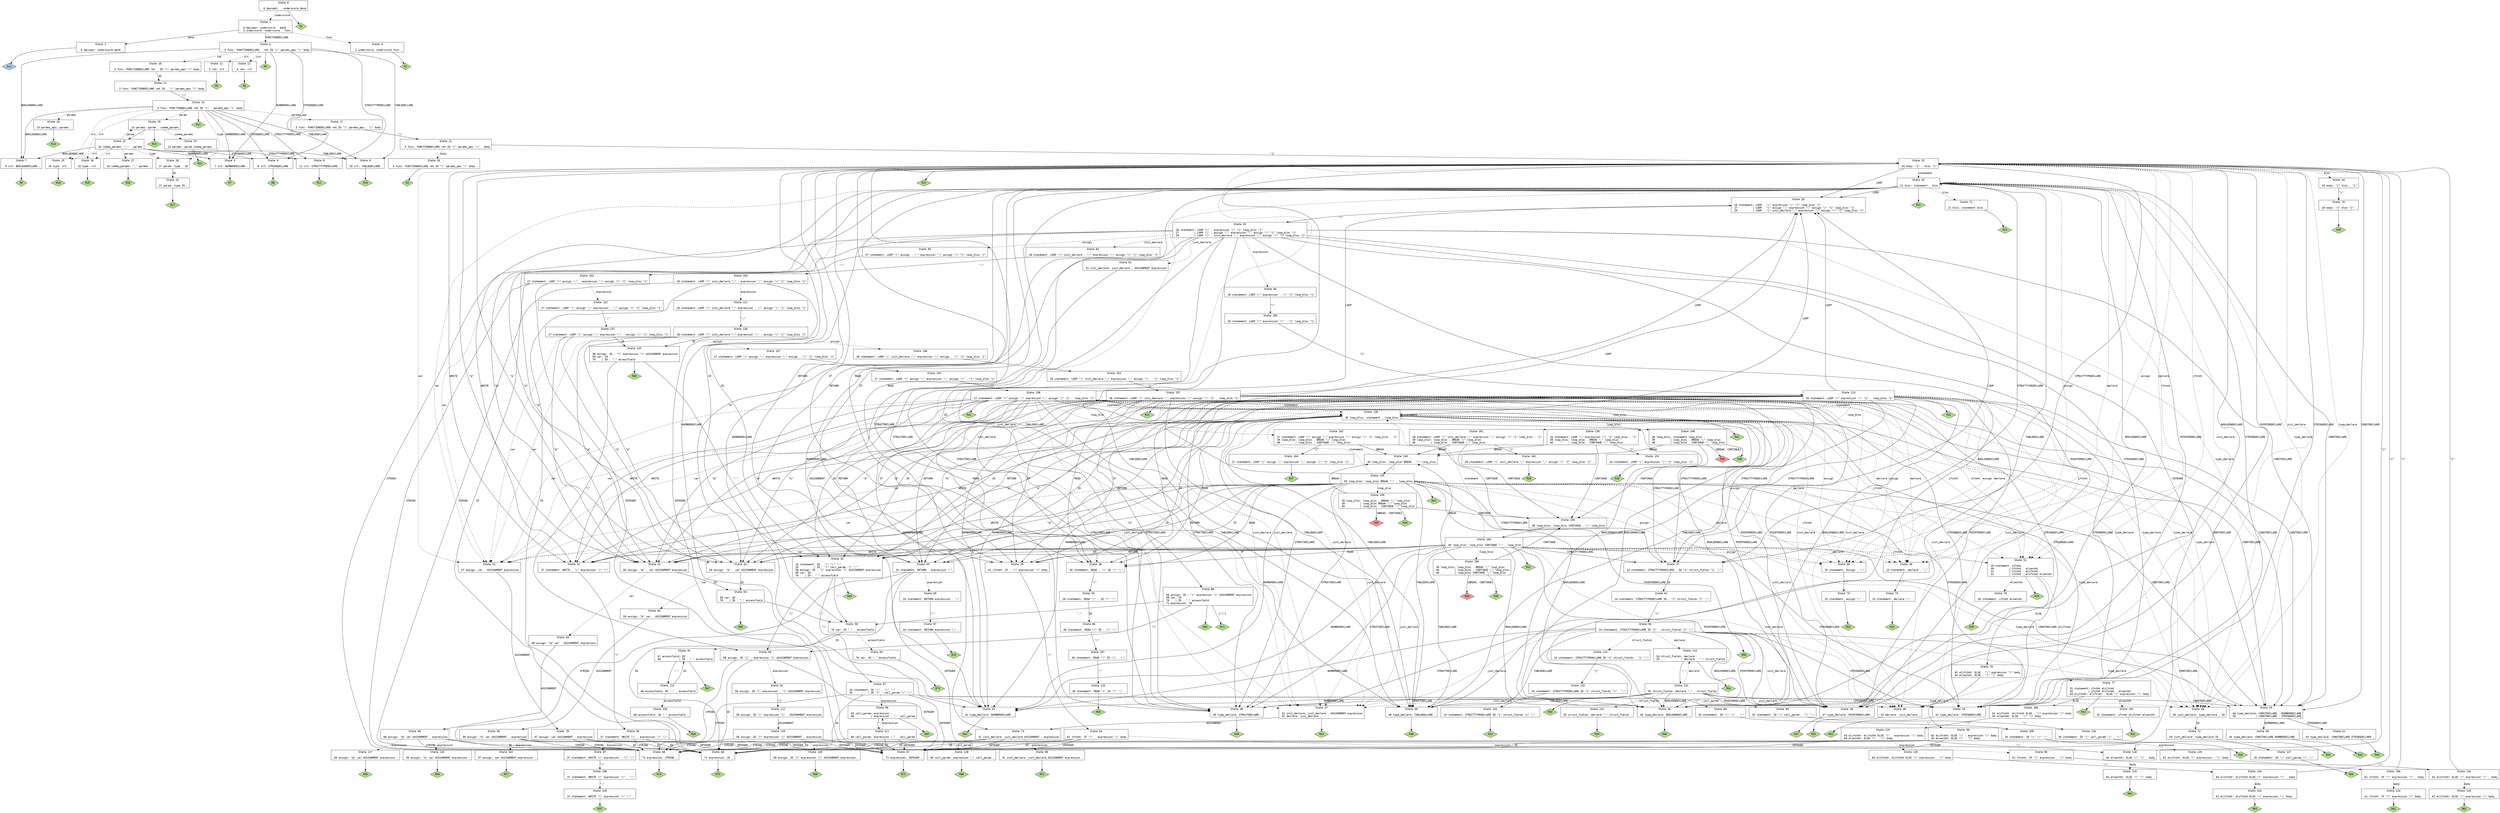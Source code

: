 // Generated by GNU Bison 3.6.4.
// Report bugs to <bug-bison@gnu.org>.
// Home page: <https://www.gnu.org/software/bison/>.

digraph "parser.y"
{
  node [fontname = courier, shape = box, colorscheme = paired6]
  edge [fontname = courier]

  0 [label="State 0\n\l  0 $accept: . underscore $end\l"]
  0 -> 1 [style=dashed label="underscore"]
  0 -> "0R1" [style=solid]
 "0R1" [label="R1", fillcolor=3, shape=diamond, style=filled]
  1 [label="State 1\n\l  0 $accept: underscore . $end\l  2 underscore: underscore . func\l"]
  1 -> 2 [style=solid label="$end"]
  1 -> 3 [style=solid label="FUNCTIONDECLARE"]
  1 -> 4 [style=dashed label="func"]
  2 [label="State 2\n\l  0 $accept: underscore $end .\l"]
  2 -> "2R0" [style=solid]
 "2R0" [label="Acc", fillcolor=1, shape=diamond, style=filled]
  3 [label="State 3\n\l  3 func: FUNCTIONDECLARE . ret ID \"(\" params_eps \")\" body\l"]
  3 -> 5 [style=solid label="NUMBERDECLARE"]
  3 -> 6 [style=solid label="STRINGDECLARE"]
  3 -> 7 [style=solid label="BOOLEENDECLARE"]
  3 -> 8 [style=solid label="STRUCTTYPEDECLARE"]
  3 -> 9 [style=solid label="TABLEDECLARE"]
  3 -> 10 [style=dashed label="ret"]
  3 -> 11 [style=dashed label="srt"]
  3 -> 12 [style=dashed label="crt"]
  3 -> "3R4" [style=solid]
 "3R4" [label="R4", fillcolor=3, shape=diamond, style=filled]
  4 [label="State 4\n\l  2 underscore: underscore func .\l"]
  4 -> "4R2" [style=solid]
 "4R2" [label="R2", fillcolor=3, shape=diamond, style=filled]
  5 [label="State 5\n\l  7 srt: NUMBERDECLARE .\l"]
  5 -> "5R7" [style=solid]
 "5R7" [label="R7", fillcolor=3, shape=diamond, style=filled]
  6 [label="State 6\n\l  8 srt: STRINGDECLARE .\l"]
  6 -> "6R8" [style=solid]
 "6R8" [label="R8", fillcolor=3, shape=diamond, style=filled]
  7 [label="State 7\n\l  9 srt: BOOLEENDECLARE .\l"]
  7 -> "7R9" [style=solid]
 "7R9" [label="R9", fillcolor=3, shape=diamond, style=filled]
  8 [label="State 8\n\l 11 crt: STRUCTTYPEDECLARE .\l"]
  8 -> "8R11" [style=solid]
 "8R11" [label="R11", fillcolor=3, shape=diamond, style=filled]
  9 [label="State 9\n\l 10 crt: TABLEDECLARE .\l"]
  9 -> "9R10" [style=solid]
 "9R10" [label="R10", fillcolor=3, shape=diamond, style=filled]
  10 [label="State 10\n\l  3 func: FUNCTIONDECLARE ret . ID \"(\" params_eps \")\" body\l"]
  10 -> 13 [style=solid label="ID"]
  11 [label="State 11\n\l  5 ret: srt .\l"]
  11 -> "11R5" [style=solid]
 "11R5" [label="R5", fillcolor=3, shape=diamond, style=filled]
  12 [label="State 12\n\l  6 ret: crt .\l"]
  12 -> "12R6" [style=solid]
 "12R6" [label="R6", fillcolor=3, shape=diamond, style=filled]
  13 [label="State 13\n\l  3 func: FUNCTIONDECLARE ret ID . \"(\" params_eps \")\" body\l"]
  13 -> 14 [style=solid label="\"(\""]
  14 [label="State 14\n\l  3 func: FUNCTIONDECLARE ret ID \"(\" . params_eps \")\" body\l"]
  14 -> 5 [style=solid label="NUMBERDECLARE"]
  14 -> 6 [style=solid label="STRINGDECLARE"]
  14 -> 7 [style=solid label="BOOLEENDECLARE"]
  14 -> 8 [style=solid label="STRUCTTYPEDECLARE"]
  14 -> 9 [style=solid label="TABLEDECLARE"]
  14 -> 15 [style=dashed label="srt"]
  14 -> 16 [style=dashed label="crt"]
  14 -> 17 [style=dashed label="params_eps"]
  14 -> 18 [style=dashed label="params"]
  14 -> 19 [style=dashed label="param"]
  14 -> 20 [style=dashed label="type"]
  14 -> "14R12" [style=solid]
 "14R12" [label="R12", fillcolor=3, shape=diamond, style=filled]
  15 [label="State 15\n\l 18 type: srt .\l"]
  15 -> "15R18" [style=solid]
 "15R18" [label="R18", fillcolor=3, shape=diamond, style=filled]
  16 [label="State 16\n\l 19 type: crt .\l"]
  16 -> "16R19" [style=solid]
 "16R19" [label="R19", fillcolor=3, shape=diamond, style=filled]
  17 [label="State 17\n\l  3 func: FUNCTIONDECLARE ret ID \"(\" params_eps . \")\" body\l"]
  17 -> 21 [style=solid label="\")\""]
  18 [label="State 18\n\l 13 params_eps: params .\l"]
  18 -> "18R13" [style=solid]
 "18R13" [label="R13", fillcolor=3, shape=diamond, style=filled]
  19 [label="State 19\n\l 14 params: param . comma_params\l"]
  19 -> 22 [style=solid label="\",\""]
  19 -> 23 [style=dashed label="comma_params"]
  19 -> "19R15" [style=solid]
 "19R15" [label="R15", fillcolor=3, shape=diamond, style=filled]
  20 [label="State 20\n\l 17 param: type . ID\l"]
  20 -> 24 [style=solid label="ID"]
  21 [label="State 21\n\l  3 func: FUNCTIONDECLARE ret ID \"(\" params_eps \")\" . body\l"]
  21 -> 25 [style=solid label="\"{\""]
  21 -> 26 [style=dashed label="body"]
  22 [label="State 22\n\l 16 comma_params: \",\" . params\l"]
  22 -> 5 [style=solid label="NUMBERDECLARE"]
  22 -> 6 [style=solid label="STRINGDECLARE"]
  22 -> 7 [style=solid label="BOOLEENDECLARE"]
  22 -> 8 [style=solid label="STRUCTTYPEDECLARE"]
  22 -> 9 [style=solid label="TABLEDECLARE"]
  22 -> 15 [style=dashed label="srt"]
  22 -> 16 [style=dashed label="crt"]
  22 -> 27 [style=dashed label="params"]
  22 -> 19 [style=dashed label="param"]
  22 -> 20 [style=dashed label="type"]
  23 [label="State 23\n\l 14 params: param comma_params .\l"]
  23 -> "23R14" [style=solid]
 "23R14" [label="R14", fillcolor=3, shape=diamond, style=filled]
  24 [label="State 24\n\l 17 param: type ID .\l"]
  24 -> "24R17" [style=solid]
 "24R17" [label="R17", fillcolor=3, shape=diamond, style=filled]
  25 [label="State 25\n\l 20 body: \"{\" . bloc \"}\"\l"]
  25 -> 28 [style=solid label="LOOP"]
  25 -> 29 [style=solid label="IF"]
  25 -> 30 [style=solid label="READ"]
  25 -> 31 [style=solid label="WRITE"]
  25 -> 32 [style=solid label="ID"]
  25 -> 33 [style=solid label="NUMBERDECLARE"]
  25 -> 34 [style=solid label="STRINGDECLARE"]
  25 -> 35 [style=solid label="CONSTDECLARE"]
  25 -> 36 [style=solid label="BOOLEENDECLARE"]
  25 -> 37 [style=solid label="STRUCTTYPEDECLARE"]
  25 -> 38 [style=solid label="STRUCTDECLARE"]
  25 -> 39 [style=solid label="TABLEDECLARE"]
  25 -> 40 [style=solid label="POINTERDECLARE"]
  25 -> 41 [style=solid label="\"&\""]
  25 -> 42 [style=solid label="\"@\""]
  25 -> 43 [style=solid label="RETURN"]
  25 -> 44 [style=dashed label="bloc"]
  25 -> 45 [style=dashed label="statement"]
  25 -> 46 [style=dashed label="type_declare"]
  25 -> 47 [style=dashed label="just_declare"]
  25 -> 48 [style=dashed label="init_declare"]
  25 -> 49 [style=dashed label="declare"]
  25 -> 50 [style=dashed label="assign"]
  25 -> 51 [style=dashed label="ifstmt"]
  25 -> 52 [style=dashed label="var"]
  25 -> "25R22" [style=solid]
 "25R22" [label="R22", fillcolor=3, shape=diamond, style=filled]
  26 [label="State 26\n\l  3 func: FUNCTIONDECLARE ret ID \"(\" params_eps \")\" body .\l"]
  26 -> "26R3" [style=solid]
 "26R3" [label="R3", fillcolor=3, shape=diamond, style=filled]
  27 [label="State 27\n\l 16 comma_params: \",\" params .\l"]
  27 -> "27R16" [style=solid]
 "27R16" [label="R16", fillcolor=3, shape=diamond, style=filled]
  28 [label="State 28\n\l 26 statement: LOOP . \"(\" expression \")\" \"{\" loop_bloc \"}\"\l 27          | LOOP . \"(\" assign \";\" expression \";\" assign \")\" \"{\" loop_bloc \"}\"\l 28          | LOOP . \"(\" init_declare \";\" expression \";\" assign \")\" \"{\" loop_bloc \"}\"\l"]
  28 -> 53 [style=solid label="\"(\""]
  29 [label="State 29\n\l 61 ifstmt: IF . \"(\" expression \")\" body\l"]
  29 -> 54 [style=solid label="\"(\""]
  30 [label="State 30\n\l 36 statement: READ . \"(\" ID \")\" \";\"\l"]
  30 -> 55 [style=solid label="\"(\""]
  31 [label="State 31\n\l 37 statement: WRITE . \"(\" expression \")\" \";\"\l"]
  31 -> 56 [style=solid label="\"(\""]
  32 [label="State 32\n\l 34 statement: ID . \"(\" \")\" \";\"\l 35          | ID . \"(\" call_param \")\" \";\"\l 58 assign: ID . \"[\" expression \"]\" ASSIGNMENT expression\l 69 var: ID .\l 70    | ID . \".\" accessfield\l"]
  32 -> 57 [style=solid label="\"(\""]
  32 -> 58 [style=solid label="\"[\""]
  32 -> 59 [style=solid label="\".\""]
  32 -> "32R69" [style=solid]
 "32R69" [label="R69", fillcolor=3, shape=diamond, style=filled]
  33 [label="State 33\n\l 42 type_declare: NUMBERDECLARE .\l"]
  33 -> "33R42" [style=solid]
 "33R42" [label="R42", fillcolor=3, shape=diamond, style=filled]
  34 [label="State 34\n\l 43 type_declare: STRINGDECLARE .\l"]
  34 -> "34R43" [style=solid]
 "34R43" [label="R43", fillcolor=3, shape=diamond, style=filled]
  35 [label="State 35\n\l 44 type_declare: CONSTDECLARE . NUMBERDECLARE\l 45             | CONSTDECLARE . STRINGDECLARE\l"]
  35 -> 60 [style=solid label="NUMBERDECLARE"]
  35 -> 61 [style=solid label="STRINGDECLARE"]
  36 [label="State 36\n\l 46 type_declare: BOOLEENDECLARE .\l"]
  36 -> "36R46" [style=solid]
 "36R46" [label="R46", fillcolor=3, shape=diamond, style=filled]
  37 [label="State 37\n\l 24 statement: STRUCTTYPEDECLARE . ID \"{\" struct_fields \"}\" \";\"\l"]
  37 -> 62 [style=solid label="ID"]
  38 [label="State 38\n\l 49 type_declare: STRUCTDECLARE .\l"]
  38 -> "38R49" [style=solid]
 "38R49" [label="R49", fillcolor=3, shape=diamond, style=filled]
  39 [label="State 39\n\l 48 type_declare: TABLEDECLARE .\l"]
  39 -> "39R48" [style=solid]
 "39R48" [label="R48", fillcolor=3, shape=diamond, style=filled]
  40 [label="State 40\n\l 47 type_declare: POINTERDECLARE .\l"]
  40 -> "40R47" [style=solid]
 "40R47" [label="R47", fillcolor=3, shape=diamond, style=filled]
  41 [label="State 41\n\l 59 assign: \"&\" . var ASSIGNMENT expression\l"]
  41 -> 63 [style=solid label="ID"]
  41 -> 64 [style=dashed label="var"]
  42 [label="State 42\n\l 60 assign: \"@\" . var ASSIGNMENT expression\l"]
  42 -> 63 [style=solid label="ID"]
  42 -> 65 [style=dashed label="var"]
  43 [label="State 43\n\l 33 statement: RETURN . expression \";\"\l"]
  43 -> 66 [style=solid label="ID"]
  43 -> 67 [style=solid label="INTEGER"]
  43 -> 68 [style=solid label="STRING"]
  43 -> 69 [style=dashed label="expression"]
  44 [label="State 44\n\l 20 body: \"{\" bloc . \"}\"\l"]
  44 -> 70 [style=solid label="\"}\""]
  45 [label="State 45\n\l 21 bloc: statement . bloc\l"]
  45 -> 28 [style=solid label="LOOP"]
  45 -> 29 [style=solid label="IF"]
  45 -> 30 [style=solid label="READ"]
  45 -> 31 [style=solid label="WRITE"]
  45 -> 32 [style=solid label="ID"]
  45 -> 33 [style=solid label="NUMBERDECLARE"]
  45 -> 34 [style=solid label="STRINGDECLARE"]
  45 -> 35 [style=solid label="CONSTDECLARE"]
  45 -> 36 [style=solid label="BOOLEENDECLARE"]
  45 -> 37 [style=solid label="STRUCTTYPEDECLARE"]
  45 -> 38 [style=solid label="STRUCTDECLARE"]
  45 -> 39 [style=solid label="TABLEDECLARE"]
  45 -> 40 [style=solid label="POINTERDECLARE"]
  45 -> 41 [style=solid label="\"&\""]
  45 -> 42 [style=solid label="\"@\""]
  45 -> 43 [style=solid label="RETURN"]
  45 -> 71 [style=dashed label="bloc"]
  45 -> 45 [style=dashed label="statement"]
  45 -> 46 [style=dashed label="type_declare"]
  45 -> 47 [style=dashed label="just_declare"]
  45 -> 48 [style=dashed label="init_declare"]
  45 -> 49 [style=dashed label="declare"]
  45 -> 50 [style=dashed label="assign"]
  45 -> 51 [style=dashed label="ifstmt"]
  45 -> 52 [style=dashed label="var"]
  45 -> "45R22" [style=solid]
 "45R22" [label="R22", fillcolor=3, shape=diamond, style=filled]
  46 [label="State 46\n\l 50 just_declare: type_declare . ID\l"]
  46 -> 72 [style=solid label="ID"]
  47 [label="State 47\n\l 51 init_declare: just_declare . ASSIGNMENT expression\l 52 declare: just_declare .\l"]
  47 -> 73 [style=solid label="ASSIGNMENT"]
  47 -> "47R52" [style=solid]
 "47R52" [label="R52", fillcolor=3, shape=diamond, style=filled]
  48 [label="State 48\n\l 53 declare: init_declare .\l"]
  48 -> "48R53" [style=solid]
 "48R53" [label="R53", fillcolor=3, shape=diamond, style=filled]
  49 [label="State 49\n\l 23 statement: declare . \";\"\l"]
  49 -> 74 [style=solid label="\";\""]
  50 [label="State 50\n\l 25 statement: assign . \";\"\l"]
  50 -> 75 [style=solid label="\";\""]
  51 [label="State 51\n\l 29 statement: ifstmt .\l 30          | ifstmt . elsestmt\l 31          | ifstmt . elifstmt\l 32          | ifstmt . elifstmt elsestmt\l"]
  51 -> 76 [style=solid label="ELSE"]
  51 -> 77 [style=dashed label="elifstmt"]
  51 -> 78 [style=dashed label="elsestmt"]
  51 -> "51R29" [style=solid]
 "51R29" [label="R29", fillcolor=3, shape=diamond, style=filled]
  52 [label="State 52\n\l 57 assign: var . ASSIGNMENT expression\l"]
  52 -> 79 [style=solid label="ASSIGNMENT"]
  53 [label="State 53\n\l 26 statement: LOOP \"(\" . expression \")\" \"{\" loop_bloc \"}\"\l 27          | LOOP \"(\" . assign \";\" expression \";\" assign \")\" \"{\" loop_bloc \"}\"\l 28          | LOOP \"(\" . init_declare \";\" expression \";\" assign \")\" \"{\" loop_bloc \"}\"\l"]
  53 -> 80 [style=solid label="ID"]
  53 -> 33 [style=solid label="NUMBERDECLARE"]
  53 -> 34 [style=solid label="STRINGDECLARE"]
  53 -> 35 [style=solid label="CONSTDECLARE"]
  53 -> 36 [style=solid label="BOOLEENDECLARE"]
  53 -> 38 [style=solid label="STRUCTDECLARE"]
  53 -> 39 [style=solid label="TABLEDECLARE"]
  53 -> 40 [style=solid label="POINTERDECLARE"]
  53 -> 41 [style=solid label="\"&\""]
  53 -> 42 [style=solid label="\"@\""]
  53 -> 67 [style=solid label="INTEGER"]
  53 -> 68 [style=solid label="STRING"]
  53 -> 46 [style=dashed label="type_declare"]
  53 -> 81 [style=dashed label="just_declare"]
  53 -> 82 [style=dashed label="init_declare"]
  53 -> 83 [style=dashed label="assign"]
  53 -> 52 [style=dashed label="var"]
  53 -> 84 [style=dashed label="expression"]
  54 [label="State 54\n\l 61 ifstmt: IF \"(\" . expression \")\" body\l"]
  54 -> 66 [style=solid label="ID"]
  54 -> 67 [style=solid label="INTEGER"]
  54 -> 68 [style=solid label="STRING"]
  54 -> 85 [style=dashed label="expression"]
  55 [label="State 55\n\l 36 statement: READ \"(\" . ID \")\" \";\"\l"]
  55 -> 86 [style=solid label="ID"]
  56 [label="State 56\n\l 37 statement: WRITE \"(\" . expression \")\" \";\"\l"]
  56 -> 66 [style=solid label="ID"]
  56 -> 67 [style=solid label="INTEGER"]
  56 -> 68 [style=solid label="STRING"]
  56 -> 87 [style=dashed label="expression"]
  57 [label="State 57\n\l 34 statement: ID \"(\" . \")\" \";\"\l 35          | ID \"(\" . call_param \")\" \";\"\l"]
  57 -> 66 [style=solid label="ID"]
  57 -> 88 [style=solid label="\")\""]
  57 -> 67 [style=solid label="INTEGER"]
  57 -> 68 [style=solid label="STRING"]
  57 -> 89 [style=dashed label="call_param"]
  57 -> 90 [style=dashed label="expression"]
  58 [label="State 58\n\l 58 assign: ID \"[\" . expression \"]\" ASSIGNMENT expression\l"]
  58 -> 66 [style=solid label="ID"]
  58 -> 67 [style=solid label="INTEGER"]
  58 -> 68 [style=solid label="STRING"]
  58 -> 91 [style=dashed label="expression"]
  59 [label="State 59\n\l 70 var: ID \".\" . accessfield\l"]
  59 -> 92 [style=solid label="ID"]
  59 -> 93 [style=dashed label="accessfield"]
  60 [label="State 60\n\l 44 type_declare: CONSTDECLARE NUMBERDECLARE .\l"]
  60 -> "60R44" [style=solid]
 "60R44" [label="R44", fillcolor=3, shape=diamond, style=filled]
  61 [label="State 61\n\l 45 type_declare: CONSTDECLARE STRINGDECLARE .\l"]
  61 -> "61R45" [style=solid]
 "61R45" [label="R45", fillcolor=3, shape=diamond, style=filled]
  62 [label="State 62\n\l 24 statement: STRUCTTYPEDECLARE ID . \"{\" struct_fields \"}\" \";\"\l"]
  62 -> 94 [style=solid label="\"{\""]
  63 [label="State 63\n\l 69 var: ID .\l 70    | ID . \".\" accessfield\l"]
  63 -> 59 [style=solid label="\".\""]
  63 -> "63R69" [style=solid]
 "63R69" [label="R69", fillcolor=3, shape=diamond, style=filled]
  64 [label="State 64\n\l 59 assign: \"&\" var . ASSIGNMENT expression\l"]
  64 -> 95 [style=solid label="ASSIGNMENT"]
  65 [label="State 65\n\l 60 assign: \"@\" var . ASSIGNMENT expression\l"]
  65 -> 96 [style=solid label="ASSIGNMENT"]
  66 [label="State 66\n\l 71 expression: ID .\l"]
  66 -> "66R71" [style=solid]
 "66R71" [label="R71", fillcolor=3, shape=diamond, style=filled]
  67 [label="State 67\n\l 72 expression: INTEGER .\l"]
  67 -> "67R72" [style=solid]
 "67R72" [label="R72", fillcolor=3, shape=diamond, style=filled]
  68 [label="State 68\n\l 73 expression: STRING .\l"]
  68 -> "68R73" [style=solid]
 "68R73" [label="R73", fillcolor=3, shape=diamond, style=filled]
  69 [label="State 69\n\l 33 statement: RETURN expression . \";\"\l"]
  69 -> 97 [style=solid label="\";\""]
  70 [label="State 70\n\l 20 body: \"{\" bloc \"}\" .\l"]
  70 -> "70R20" [style=solid]
 "70R20" [label="R20", fillcolor=3, shape=diamond, style=filled]
  71 [label="State 71\n\l 21 bloc: statement bloc .\l"]
  71 -> "71R21" [style=solid]
 "71R21" [label="R21", fillcolor=3, shape=diamond, style=filled]
  72 [label="State 72\n\l 50 just_declare: type_declare ID .\l"]
  72 -> "72R50" [style=solid]
 "72R50" [label="R50", fillcolor=3, shape=diamond, style=filled]
  73 [label="State 73\n\l 51 init_declare: just_declare ASSIGNMENT . expression\l"]
  73 -> 66 [style=solid label="ID"]
  73 -> 67 [style=solid label="INTEGER"]
  73 -> 68 [style=solid label="STRING"]
  73 -> 98 [style=dashed label="expression"]
  74 [label="State 74\n\l 23 statement: declare \";\" .\l"]
  74 -> "74R23" [style=solid]
 "74R23" [label="R23", fillcolor=3, shape=diamond, style=filled]
  75 [label="State 75\n\l 25 statement: assign \";\" .\l"]
  75 -> "75R25" [style=solid]
 "75R25" [label="R25", fillcolor=3, shape=diamond, style=filled]
  76 [label="State 76\n\l 62 elifstmt: ELSE . \"(\" expression \")\" body\l 64 elsestmt: ELSE . \"(\" \")\" body\l"]
  76 -> 99 [style=solid label="\"(\""]
  77 [label="State 77\n\l 31 statement: ifstmt elifstmt .\l 32          | ifstmt elifstmt . elsestmt\l 63 elifstmt: elifstmt . ELSE \"(\" expression \")\" body\l"]
  77 -> 100 [style=solid label="ELSE"]
  77 -> 101 [style=dashed label="elsestmt"]
  77 -> "77R31" [style=solid]
 "77R31" [label="R31", fillcolor=3, shape=diamond, style=filled]
  78 [label="State 78\n\l 30 statement: ifstmt elsestmt .\l"]
  78 -> "78R30" [style=solid]
 "78R30" [label="R30", fillcolor=3, shape=diamond, style=filled]
  79 [label="State 79\n\l 57 assign: var ASSIGNMENT . expression\l"]
  79 -> 66 [style=solid label="ID"]
  79 -> 67 [style=solid label="INTEGER"]
  79 -> 68 [style=solid label="STRING"]
  79 -> 102 [style=dashed label="expression"]
  80 [label="State 80\n\l 58 assign: ID . \"[\" expression \"]\" ASSIGNMENT expression\l 69 var: ID .\l 70    | ID . \".\" accessfield\l 71 expression: ID .\l"]
  80 -> 58 [style=solid label="\"[\""]
  80 -> 59 [style=solid label="\".\""]
  80 -> "80R69" [style=solid]
 "80R69" [label="R69", fillcolor=3, shape=diamond, style=filled]
  80 -> "80R71" [label="[\")\"]", style=solid]
 "80R71" [label="R71", fillcolor=3, shape=diamond, style=filled]
  81 [label="State 81\n\l 51 init_declare: just_declare . ASSIGNMENT expression\l"]
  81 -> 73 [style=solid label="ASSIGNMENT"]
  82 [label="State 82\n\l 28 statement: LOOP \"(\" init_declare . \";\" expression \";\" assign \")\" \"{\" loop_bloc \"}\"\l"]
  82 -> 103 [style=solid label="\";\""]
  83 [label="State 83\n\l 27 statement: LOOP \"(\" assign . \";\" expression \";\" assign \")\" \"{\" loop_bloc \"}\"\l"]
  83 -> 104 [style=solid label="\";\""]
  84 [label="State 84\n\l 26 statement: LOOP \"(\" expression . \")\" \"{\" loop_bloc \"}\"\l"]
  84 -> 105 [style=solid label="\")\""]
  85 [label="State 85\n\l 61 ifstmt: IF \"(\" expression . \")\" body\l"]
  85 -> 106 [style=solid label="\")\""]
  86 [label="State 86\n\l 36 statement: READ \"(\" ID . \")\" \";\"\l"]
  86 -> 107 [style=solid label="\")\""]
  87 [label="State 87\n\l 37 statement: WRITE \"(\" expression . \")\" \";\"\l"]
  87 -> 108 [style=solid label="\")\""]
  88 [label="State 88\n\l 34 statement: ID \"(\" \")\" . \";\"\l"]
  88 -> 109 [style=solid label="\";\""]
  89 [label="State 89\n\l 35 statement: ID \"(\" call_param . \")\" \";\"\l"]
  89 -> 110 [style=solid label="\")\""]
  90 [label="State 90\n\l 65 call_param: expression .\l 66           | expression . \",\" call_param\l"]
  90 -> 111 [style=solid label="\",\""]
  90 -> "90R65" [style=solid]
 "90R65" [label="R65", fillcolor=3, shape=diamond, style=filled]
  91 [label="State 91\n\l 58 assign: ID \"[\" expression . \"]\" ASSIGNMENT expression\l"]
  91 -> 112 [style=solid label="\"]\""]
  92 [label="State 92\n\l 67 accessfield: ID .\l 68            | ID . \".\" accessfield\l"]
  92 -> 113 [style=solid label="\".\""]
  92 -> "92R67" [style=solid]
 "92R67" [label="R67", fillcolor=3, shape=diamond, style=filled]
  93 [label="State 93\n\l 70 var: ID \".\" accessfield .\l"]
  93 -> "93R70" [style=solid]
 "93R70" [label="R70", fillcolor=3, shape=diamond, style=filled]
  94 [label="State 94\n\l 24 statement: STRUCTTYPEDECLARE ID \"{\" . struct_fields \"}\" \";\"\l"]
  94 -> 33 [style=solid label="NUMBERDECLARE"]
  94 -> 34 [style=solid label="STRINGDECLARE"]
  94 -> 35 [style=solid label="CONSTDECLARE"]
  94 -> 36 [style=solid label="BOOLEENDECLARE"]
  94 -> 38 [style=solid label="STRUCTDECLARE"]
  94 -> 39 [style=solid label="TABLEDECLARE"]
  94 -> 40 [style=solid label="POINTERDECLARE"]
  94 -> 46 [style=dashed label="type_declare"]
  94 -> 47 [style=dashed label="just_declare"]
  94 -> 48 [style=dashed label="init_declare"]
  94 -> 114 [style=dashed label="declare"]
  94 -> 115 [style=dashed label="struct_fields"]
  94 -> "94R56" [style=solid]
 "94R56" [label="R56", fillcolor=3, shape=diamond, style=filled]
  95 [label="State 95\n\l 59 assign: \"&\" var ASSIGNMENT . expression\l"]
  95 -> 66 [style=solid label="ID"]
  95 -> 67 [style=solid label="INTEGER"]
  95 -> 68 [style=solid label="STRING"]
  95 -> 116 [style=dashed label="expression"]
  96 [label="State 96\n\l 60 assign: \"@\" var ASSIGNMENT . expression\l"]
  96 -> 66 [style=solid label="ID"]
  96 -> 67 [style=solid label="INTEGER"]
  96 -> 68 [style=solid label="STRING"]
  96 -> 117 [style=dashed label="expression"]
  97 [label="State 97\n\l 33 statement: RETURN expression \";\" .\l"]
  97 -> "97R33" [style=solid]
 "97R33" [label="R33", fillcolor=3, shape=diamond, style=filled]
  98 [label="State 98\n\l 51 init_declare: just_declare ASSIGNMENT expression .\l"]
  98 -> "98R51" [style=solid]
 "98R51" [label="R51", fillcolor=3, shape=diamond, style=filled]
  99 [label="State 99\n\l 62 elifstmt: ELSE \"(\" . expression \")\" body\l 64 elsestmt: ELSE \"(\" . \")\" body\l"]
  99 -> 66 [style=solid label="ID"]
  99 -> 118 [style=solid label="\")\""]
  99 -> 67 [style=solid label="INTEGER"]
  99 -> 68 [style=solid label="STRING"]
  99 -> 119 [style=dashed label="expression"]
  100 [label="State 100\n\l 63 elifstmt: elifstmt ELSE . \"(\" expression \")\" body\l 64 elsestmt: ELSE . \"(\" \")\" body\l"]
  100 -> 120 [style=solid label="\"(\""]
  101 [label="State 101\n\l 32 statement: ifstmt elifstmt elsestmt .\l"]
  101 -> "101R32" [style=solid]
 "101R32" [label="R32", fillcolor=3, shape=diamond, style=filled]
  102 [label="State 102\n\l 57 assign: var ASSIGNMENT expression .\l"]
  102 -> "102R57" [style=solid]
 "102R57" [label="R57", fillcolor=3, shape=diamond, style=filled]
  103 [label="State 103\n\l 28 statement: LOOP \"(\" init_declare \";\" . expression \";\" assign \")\" \"{\" loop_bloc \"}\"\l"]
  103 -> 66 [style=solid label="ID"]
  103 -> 67 [style=solid label="INTEGER"]
  103 -> 68 [style=solid label="STRING"]
  103 -> 121 [style=dashed label="expression"]
  104 [label="State 104\n\l 27 statement: LOOP \"(\" assign \";\" . expression \";\" assign \")\" \"{\" loop_bloc \"}\"\l"]
  104 -> 66 [style=solid label="ID"]
  104 -> 67 [style=solid label="INTEGER"]
  104 -> 68 [style=solid label="STRING"]
  104 -> 122 [style=dashed label="expression"]
  105 [label="State 105\n\l 26 statement: LOOP \"(\" expression \")\" . \"{\" loop_bloc \"}\"\l"]
  105 -> 123 [style=solid label="\"{\""]
  106 [label="State 106\n\l 61 ifstmt: IF \"(\" expression \")\" . body\l"]
  106 -> 25 [style=solid label="\"{\""]
  106 -> 124 [style=dashed label="body"]
  107 [label="State 107\n\l 36 statement: READ \"(\" ID \")\" . \";\"\l"]
  107 -> 125 [style=solid label="\";\""]
  108 [label="State 108\n\l 37 statement: WRITE \"(\" expression \")\" . \";\"\l"]
  108 -> 126 [style=solid label="\";\""]
  109 [label="State 109\n\l 34 statement: ID \"(\" \")\" \";\" .\l"]
  109 -> "109R34" [style=solid]
 "109R34" [label="R34", fillcolor=3, shape=diamond, style=filled]
  110 [label="State 110\n\l 35 statement: ID \"(\" call_param \")\" . \";\"\l"]
  110 -> 127 [style=solid label="\";\""]
  111 [label="State 111\n\l 66 call_param: expression \",\" . call_param\l"]
  111 -> 66 [style=solid label="ID"]
  111 -> 67 [style=solid label="INTEGER"]
  111 -> 68 [style=solid label="STRING"]
  111 -> 128 [style=dashed label="call_param"]
  111 -> 90 [style=dashed label="expression"]
  112 [label="State 112\n\l 58 assign: ID \"[\" expression \"]\" . ASSIGNMENT expression\l"]
  112 -> 129 [style=solid label="ASSIGNMENT"]
  113 [label="State 113\n\l 68 accessfield: ID \".\" . accessfield\l"]
  113 -> 92 [style=solid label="ID"]
  113 -> 130 [style=dashed label="accessfield"]
  114 [label="State 114\n\l 54 struct_fields: declare .\l 55              | declare . \",\" struct_fields\l"]
  114 -> 131 [style=solid label="\",\""]
  114 -> "114R54" [style=solid]
 "114R54" [label="R54", fillcolor=3, shape=diamond, style=filled]
  115 [label="State 115\n\l 24 statement: STRUCTTYPEDECLARE ID \"{\" struct_fields . \"}\" \";\"\l"]
  115 -> 132 [style=solid label="\"}\""]
  116 [label="State 116\n\l 59 assign: \"&\" var ASSIGNMENT expression .\l"]
  116 -> "116R59" [style=solid]
 "116R59" [label="R59", fillcolor=3, shape=diamond, style=filled]
  117 [label="State 117\n\l 60 assign: \"@\" var ASSIGNMENT expression .\l"]
  117 -> "117R60" [style=solid]
 "117R60" [label="R60", fillcolor=3, shape=diamond, style=filled]
  118 [label="State 118\n\l 64 elsestmt: ELSE \"(\" \")\" . body\l"]
  118 -> 25 [style=solid label="\"{\""]
  118 -> 133 [style=dashed label="body"]
  119 [label="State 119\n\l 62 elifstmt: ELSE \"(\" expression . \")\" body\l"]
  119 -> 134 [style=solid label="\")\""]
  120 [label="State 120\n\l 63 elifstmt: elifstmt ELSE \"(\" . expression \")\" body\l 64 elsestmt: ELSE \"(\" . \")\" body\l"]
  120 -> 66 [style=solid label="ID"]
  120 -> 118 [style=solid label="\")\""]
  120 -> 67 [style=solid label="INTEGER"]
  120 -> 68 [style=solid label="STRING"]
  120 -> 135 [style=dashed label="expression"]
  121 [label="State 121\n\l 28 statement: LOOP \"(\" init_declare \";\" expression . \";\" assign \")\" \"{\" loop_bloc \"}\"\l"]
  121 -> 136 [style=solid label="\";\""]
  122 [label="State 122\n\l 27 statement: LOOP \"(\" assign \";\" expression . \";\" assign \")\" \"{\" loop_bloc \"}\"\l"]
  122 -> 137 [style=solid label="\";\""]
  123 [label="State 123\n\l 26 statement: LOOP \"(\" expression \")\" \"{\" . loop_bloc \"}\"\l"]
  123 -> 28 [style=solid label="LOOP"]
  123 -> 29 [style=solid label="IF"]
  123 -> 30 [style=solid label="READ"]
  123 -> 31 [style=solid label="WRITE"]
  123 -> 32 [style=solid label="ID"]
  123 -> 33 [style=solid label="NUMBERDECLARE"]
  123 -> 34 [style=solid label="STRINGDECLARE"]
  123 -> 35 [style=solid label="CONSTDECLARE"]
  123 -> 36 [style=solid label="BOOLEENDECLARE"]
  123 -> 37 [style=solid label="STRUCTTYPEDECLARE"]
  123 -> 38 [style=solid label="STRUCTDECLARE"]
  123 -> 39 [style=solid label="TABLEDECLARE"]
  123 -> 40 [style=solid label="POINTERDECLARE"]
  123 -> 41 [style=solid label="\"&\""]
  123 -> 42 [style=solid label="\"@\""]
  123 -> 43 [style=solid label="RETURN"]
  123 -> 138 [style=dashed label="statement"]
  123 -> 139 [style=dashed label="loop_bloc"]
  123 -> 46 [style=dashed label="type_declare"]
  123 -> 47 [style=dashed label="just_declare"]
  123 -> 48 [style=dashed label="init_declare"]
  123 -> 49 [style=dashed label="declare"]
  123 -> 50 [style=dashed label="assign"]
  123 -> 51 [style=dashed label="ifstmt"]
  123 -> 52 [style=dashed label="var"]
  123 -> "123R41" [style=solid]
 "123R41" [label="R41", fillcolor=3, shape=diamond, style=filled]
  124 [label="State 124\n\l 61 ifstmt: IF \"(\" expression \")\" body .\l"]
  124 -> "124R61" [style=solid]
 "124R61" [label="R61", fillcolor=3, shape=diamond, style=filled]
  125 [label="State 125\n\l 36 statement: READ \"(\" ID \")\" \";\" .\l"]
  125 -> "125R36" [style=solid]
 "125R36" [label="R36", fillcolor=3, shape=diamond, style=filled]
  126 [label="State 126\n\l 37 statement: WRITE \"(\" expression \")\" \";\" .\l"]
  126 -> "126R37" [style=solid]
 "126R37" [label="R37", fillcolor=3, shape=diamond, style=filled]
  127 [label="State 127\n\l 35 statement: ID \"(\" call_param \")\" \";\" .\l"]
  127 -> "127R35" [style=solid]
 "127R35" [label="R35", fillcolor=3, shape=diamond, style=filled]
  128 [label="State 128\n\l 66 call_param: expression \",\" call_param .\l"]
  128 -> "128R66" [style=solid]
 "128R66" [label="R66", fillcolor=3, shape=diamond, style=filled]
  129 [label="State 129\n\l 58 assign: ID \"[\" expression \"]\" ASSIGNMENT . expression\l"]
  129 -> 66 [style=solid label="ID"]
  129 -> 67 [style=solid label="INTEGER"]
  129 -> 68 [style=solid label="STRING"]
  129 -> 140 [style=dashed label="expression"]
  130 [label="State 130\n\l 68 accessfield: ID \".\" accessfield .\l"]
  130 -> "130R68" [style=solid]
 "130R68" [label="R68", fillcolor=3, shape=diamond, style=filled]
  131 [label="State 131\n\l 55 struct_fields: declare \",\" . struct_fields\l"]
  131 -> 33 [style=solid label="NUMBERDECLARE"]
  131 -> 34 [style=solid label="STRINGDECLARE"]
  131 -> 35 [style=solid label="CONSTDECLARE"]
  131 -> 36 [style=solid label="BOOLEENDECLARE"]
  131 -> 38 [style=solid label="STRUCTDECLARE"]
  131 -> 39 [style=solid label="TABLEDECLARE"]
  131 -> 40 [style=solid label="POINTERDECLARE"]
  131 -> 46 [style=dashed label="type_declare"]
  131 -> 47 [style=dashed label="just_declare"]
  131 -> 48 [style=dashed label="init_declare"]
  131 -> 114 [style=dashed label="declare"]
  131 -> 141 [style=dashed label="struct_fields"]
  131 -> "131R56" [style=solid]
 "131R56" [label="R56", fillcolor=3, shape=diamond, style=filled]
  132 [label="State 132\n\l 24 statement: STRUCTTYPEDECLARE ID \"{\" struct_fields \"}\" . \";\"\l"]
  132 -> 142 [style=solid label="\";\""]
  133 [label="State 133\n\l 64 elsestmt: ELSE \"(\" \")\" body .\l"]
  133 -> "133R64" [style=solid]
 "133R64" [label="R64", fillcolor=3, shape=diamond, style=filled]
  134 [label="State 134\n\l 62 elifstmt: ELSE \"(\" expression \")\" . body\l"]
  134 -> 25 [style=solid label="\"{\""]
  134 -> 143 [style=dashed label="body"]
  135 [label="State 135\n\l 63 elifstmt: elifstmt ELSE \"(\" expression . \")\" body\l"]
  135 -> 144 [style=solid label="\")\""]
  136 [label="State 136\n\l 28 statement: LOOP \"(\" init_declare \";\" expression \";\" . assign \")\" \"{\" loop_bloc \"}\"\l"]
  136 -> 145 [style=solid label="ID"]
  136 -> 41 [style=solid label="\"&\""]
  136 -> 42 [style=solid label="\"@\""]
  136 -> 146 [style=dashed label="assign"]
  136 -> 52 [style=dashed label="var"]
  137 [label="State 137\n\l 27 statement: LOOP \"(\" assign \";\" expression \";\" . assign \")\" \"{\" loop_bloc \"}\"\l"]
  137 -> 145 [style=solid label="ID"]
  137 -> 41 [style=solid label="\"&\""]
  137 -> 42 [style=solid label="\"@\""]
  137 -> 147 [style=dashed label="assign"]
  137 -> 52 [style=dashed label="var"]
  138 [label="State 138\n\l 38 loop_bloc: statement . loop_bloc\l"]
  138 -> 28 [style=solid label="LOOP"]
  138 -> 29 [style=solid label="IF"]
  138 -> 30 [style=solid label="READ"]
  138 -> 31 [style=solid label="WRITE"]
  138 -> 32 [style=solid label="ID"]
  138 -> 33 [style=solid label="NUMBERDECLARE"]
  138 -> 34 [style=solid label="STRINGDECLARE"]
  138 -> 35 [style=solid label="CONSTDECLARE"]
  138 -> 36 [style=solid label="BOOLEENDECLARE"]
  138 -> 37 [style=solid label="STRUCTTYPEDECLARE"]
  138 -> 38 [style=solid label="STRUCTDECLARE"]
  138 -> 39 [style=solid label="TABLEDECLARE"]
  138 -> 40 [style=solid label="POINTERDECLARE"]
  138 -> 41 [style=solid label="\"&\""]
  138 -> 42 [style=solid label="\"@\""]
  138 -> 43 [style=solid label="RETURN"]
  138 -> 138 [style=dashed label="statement"]
  138 -> 148 [style=dashed label="loop_bloc"]
  138 -> 46 [style=dashed label="type_declare"]
  138 -> 47 [style=dashed label="just_declare"]
  138 -> 48 [style=dashed label="init_declare"]
  138 -> 49 [style=dashed label="declare"]
  138 -> 50 [style=dashed label="assign"]
  138 -> 51 [style=dashed label="ifstmt"]
  138 -> 52 [style=dashed label="var"]
  138 -> "138R41" [style=solid]
 "138R41" [label="R41", fillcolor=3, shape=diamond, style=filled]
  139 [label="State 139\n\l 26 statement: LOOP \"(\" expression \")\" \"{\" loop_bloc . \"}\"\l 39 loop_bloc: loop_bloc . BREAK \";\" loop_bloc\l 40          | loop_bloc . CONTINUE \";\" loop_bloc\l"]
  139 -> 149 [style=solid label="BREAK"]
  139 -> 150 [style=solid label="CONTINUE"]
  139 -> 151 [style=solid label="\"}\""]
  140 [label="State 140\n\l 58 assign: ID \"[\" expression \"]\" ASSIGNMENT expression .\l"]
  140 -> "140R58" [style=solid]
 "140R58" [label="R58", fillcolor=3, shape=diamond, style=filled]
  141 [label="State 141\n\l 55 struct_fields: declare \",\" struct_fields .\l"]
  141 -> "141R55" [style=solid]
 "141R55" [label="R55", fillcolor=3, shape=diamond, style=filled]
  142 [label="State 142\n\l 24 statement: STRUCTTYPEDECLARE ID \"{\" struct_fields \"}\" \";\" .\l"]
  142 -> "142R24" [style=solid]
 "142R24" [label="R24", fillcolor=3, shape=diamond, style=filled]
  143 [label="State 143\n\l 62 elifstmt: ELSE \"(\" expression \")\" body .\l"]
  143 -> "143R62" [style=solid]
 "143R62" [label="R62", fillcolor=3, shape=diamond, style=filled]
  144 [label="State 144\n\l 63 elifstmt: elifstmt ELSE \"(\" expression \")\" . body\l"]
  144 -> 25 [style=solid label="\"{\""]
  144 -> 152 [style=dashed label="body"]
  145 [label="State 145\n\l 58 assign: ID . \"[\" expression \"]\" ASSIGNMENT expression\l 69 var: ID .\l 70    | ID . \".\" accessfield\l"]
  145 -> 58 [style=solid label="\"[\""]
  145 -> 59 [style=solid label="\".\""]
  145 -> "145R69" [style=solid]
 "145R69" [label="R69", fillcolor=3, shape=diamond, style=filled]
  146 [label="State 146\n\l 28 statement: LOOP \"(\" init_declare \";\" expression \";\" assign . \")\" \"{\" loop_bloc \"}\"\l"]
  146 -> 153 [style=solid label="\")\""]
  147 [label="State 147\n\l 27 statement: LOOP \"(\" assign \";\" expression \";\" assign . \")\" \"{\" loop_bloc \"}\"\l"]
  147 -> 154 [style=solid label="\")\""]
  148 [label="State 148\n\l 38 loop_bloc: statement loop_bloc .\l 39          | loop_bloc . BREAK \";\" loop_bloc\l 40          | loop_bloc . CONTINUE \";\" loop_bloc\l"]
  148 -> 149 [style=solid label="BREAK"]
  148 -> 150 [style=solid label="CONTINUE"]
  148 -> "148R38d" [label="[BREAK, CONTINUE]", style=solid]
 "148R38d" [label="R38", fillcolor=5, shape=diamond, style=filled]
  148 -> "148R38" [style=solid]
 "148R38" [label="R38", fillcolor=3, shape=diamond, style=filled]
  149 [label="State 149\n\l 39 loop_bloc: loop_bloc BREAK . \";\" loop_bloc\l"]
  149 -> 155 [style=solid label="\";\""]
  150 [label="State 150\n\l 40 loop_bloc: loop_bloc CONTINUE . \";\" loop_bloc\l"]
  150 -> 156 [style=solid label="\";\""]
  151 [label="State 151\n\l 26 statement: LOOP \"(\" expression \")\" \"{\" loop_bloc \"}\" .\l"]
  151 -> "151R26" [style=solid]
 "151R26" [label="R26", fillcolor=3, shape=diamond, style=filled]
  152 [label="State 152\n\l 63 elifstmt: elifstmt ELSE \"(\" expression \")\" body .\l"]
  152 -> "152R63" [style=solid]
 "152R63" [label="R63", fillcolor=3, shape=diamond, style=filled]
  153 [label="State 153\n\l 28 statement: LOOP \"(\" init_declare \";\" expression \";\" assign \")\" . \"{\" loop_bloc \"}\"\l"]
  153 -> 157 [style=solid label="\"{\""]
  154 [label="State 154\n\l 27 statement: LOOP \"(\" assign \";\" expression \";\" assign \")\" . \"{\" loop_bloc \"}\"\l"]
  154 -> 158 [style=solid label="\"{\""]
  155 [label="State 155\n\l 39 loop_bloc: loop_bloc BREAK \";\" . loop_bloc\l"]
  155 -> 28 [style=solid label="LOOP"]
  155 -> 29 [style=solid label="IF"]
  155 -> 30 [style=solid label="READ"]
  155 -> 31 [style=solid label="WRITE"]
  155 -> 32 [style=solid label="ID"]
  155 -> 33 [style=solid label="NUMBERDECLARE"]
  155 -> 34 [style=solid label="STRINGDECLARE"]
  155 -> 35 [style=solid label="CONSTDECLARE"]
  155 -> 36 [style=solid label="BOOLEENDECLARE"]
  155 -> 37 [style=solid label="STRUCTTYPEDECLARE"]
  155 -> 38 [style=solid label="STRUCTDECLARE"]
  155 -> 39 [style=solid label="TABLEDECLARE"]
  155 -> 40 [style=solid label="POINTERDECLARE"]
  155 -> 41 [style=solid label="\"&\""]
  155 -> 42 [style=solid label="\"@\""]
  155 -> 43 [style=solid label="RETURN"]
  155 -> 138 [style=dashed label="statement"]
  155 -> 159 [style=dashed label="loop_bloc"]
  155 -> 46 [style=dashed label="type_declare"]
  155 -> 47 [style=dashed label="just_declare"]
  155 -> 48 [style=dashed label="init_declare"]
  155 -> 49 [style=dashed label="declare"]
  155 -> 50 [style=dashed label="assign"]
  155 -> 51 [style=dashed label="ifstmt"]
  155 -> 52 [style=dashed label="var"]
  155 -> "155R41" [style=solid]
 "155R41" [label="R41", fillcolor=3, shape=diamond, style=filled]
  156 [label="State 156\n\l 40 loop_bloc: loop_bloc CONTINUE \";\" . loop_bloc\l"]
  156 -> 28 [style=solid label="LOOP"]
  156 -> 29 [style=solid label="IF"]
  156 -> 30 [style=solid label="READ"]
  156 -> 31 [style=solid label="WRITE"]
  156 -> 32 [style=solid label="ID"]
  156 -> 33 [style=solid label="NUMBERDECLARE"]
  156 -> 34 [style=solid label="STRINGDECLARE"]
  156 -> 35 [style=solid label="CONSTDECLARE"]
  156 -> 36 [style=solid label="BOOLEENDECLARE"]
  156 -> 37 [style=solid label="STRUCTTYPEDECLARE"]
  156 -> 38 [style=solid label="STRUCTDECLARE"]
  156 -> 39 [style=solid label="TABLEDECLARE"]
  156 -> 40 [style=solid label="POINTERDECLARE"]
  156 -> 41 [style=solid label="\"&\""]
  156 -> 42 [style=solid label="\"@\""]
  156 -> 43 [style=solid label="RETURN"]
  156 -> 138 [style=dashed label="statement"]
  156 -> 160 [style=dashed label="loop_bloc"]
  156 -> 46 [style=dashed label="type_declare"]
  156 -> 47 [style=dashed label="just_declare"]
  156 -> 48 [style=dashed label="init_declare"]
  156 -> 49 [style=dashed label="declare"]
  156 -> 50 [style=dashed label="assign"]
  156 -> 51 [style=dashed label="ifstmt"]
  156 -> 52 [style=dashed label="var"]
  156 -> "156R41" [style=solid]
 "156R41" [label="R41", fillcolor=3, shape=diamond, style=filled]
  157 [label="State 157\n\l 28 statement: LOOP \"(\" init_declare \";\" expression \";\" assign \")\" \"{\" . loop_bloc \"}\"\l"]
  157 -> 28 [style=solid label="LOOP"]
  157 -> 29 [style=solid label="IF"]
  157 -> 30 [style=solid label="READ"]
  157 -> 31 [style=solid label="WRITE"]
  157 -> 32 [style=solid label="ID"]
  157 -> 33 [style=solid label="NUMBERDECLARE"]
  157 -> 34 [style=solid label="STRINGDECLARE"]
  157 -> 35 [style=solid label="CONSTDECLARE"]
  157 -> 36 [style=solid label="BOOLEENDECLARE"]
  157 -> 37 [style=solid label="STRUCTTYPEDECLARE"]
  157 -> 38 [style=solid label="STRUCTDECLARE"]
  157 -> 39 [style=solid label="TABLEDECLARE"]
  157 -> 40 [style=solid label="POINTERDECLARE"]
  157 -> 41 [style=solid label="\"&\""]
  157 -> 42 [style=solid label="\"@\""]
  157 -> 43 [style=solid label="RETURN"]
  157 -> 138 [style=dashed label="statement"]
  157 -> 161 [style=dashed label="loop_bloc"]
  157 -> 46 [style=dashed label="type_declare"]
  157 -> 47 [style=dashed label="just_declare"]
  157 -> 48 [style=dashed label="init_declare"]
  157 -> 49 [style=dashed label="declare"]
  157 -> 50 [style=dashed label="assign"]
  157 -> 51 [style=dashed label="ifstmt"]
  157 -> 52 [style=dashed label="var"]
  157 -> "157R41" [style=solid]
 "157R41" [label="R41", fillcolor=3, shape=diamond, style=filled]
  158 [label="State 158\n\l 27 statement: LOOP \"(\" assign \";\" expression \";\" assign \")\" \"{\" . loop_bloc \"}\"\l"]
  158 -> 28 [style=solid label="LOOP"]
  158 -> 29 [style=solid label="IF"]
  158 -> 30 [style=solid label="READ"]
  158 -> 31 [style=solid label="WRITE"]
  158 -> 32 [style=solid label="ID"]
  158 -> 33 [style=solid label="NUMBERDECLARE"]
  158 -> 34 [style=solid label="STRINGDECLARE"]
  158 -> 35 [style=solid label="CONSTDECLARE"]
  158 -> 36 [style=solid label="BOOLEENDECLARE"]
  158 -> 37 [style=solid label="STRUCTTYPEDECLARE"]
  158 -> 38 [style=solid label="STRUCTDECLARE"]
  158 -> 39 [style=solid label="TABLEDECLARE"]
  158 -> 40 [style=solid label="POINTERDECLARE"]
  158 -> 41 [style=solid label="\"&\""]
  158 -> 42 [style=solid label="\"@\""]
  158 -> 43 [style=solid label="RETURN"]
  158 -> 138 [style=dashed label="statement"]
  158 -> 162 [style=dashed label="loop_bloc"]
  158 -> 46 [style=dashed label="type_declare"]
  158 -> 47 [style=dashed label="just_declare"]
  158 -> 48 [style=dashed label="init_declare"]
  158 -> 49 [style=dashed label="declare"]
  158 -> 50 [style=dashed label="assign"]
  158 -> 51 [style=dashed label="ifstmt"]
  158 -> 52 [style=dashed label="var"]
  158 -> "158R41" [style=solid]
 "158R41" [label="R41", fillcolor=3, shape=diamond, style=filled]
  159 [label="State 159\n\l 39 loop_bloc: loop_bloc . BREAK \";\" loop_bloc\l 39          | loop_bloc BREAK \";\" loop_bloc .\l 40          | loop_bloc . CONTINUE \";\" loop_bloc\l"]
  159 -> 149 [style=solid label="BREAK"]
  159 -> 150 [style=solid label="CONTINUE"]
  159 -> "159R39d" [label="[BREAK, CONTINUE]", style=solid]
 "159R39d" [label="R39", fillcolor=5, shape=diamond, style=filled]
  159 -> "159R39" [style=solid]
 "159R39" [label="R39", fillcolor=3, shape=diamond, style=filled]
  160 [label="State 160\n\l 39 loop_bloc: loop_bloc . BREAK \";\" loop_bloc\l 40          | loop_bloc . CONTINUE \";\" loop_bloc\l 40          | loop_bloc CONTINUE \";\" loop_bloc .\l"]
  160 -> 149 [style=solid label="BREAK"]
  160 -> 150 [style=solid label="CONTINUE"]
  160 -> "160R40d" [label="[BREAK, CONTINUE]", style=solid]
 "160R40d" [label="R40", fillcolor=5, shape=diamond, style=filled]
  160 -> "160R40" [style=solid]
 "160R40" [label="R40", fillcolor=3, shape=diamond, style=filled]
  161 [label="State 161\n\l 28 statement: LOOP \"(\" init_declare \";\" expression \";\" assign \")\" \"{\" loop_bloc . \"}\"\l 39 loop_bloc: loop_bloc . BREAK \";\" loop_bloc\l 40          | loop_bloc . CONTINUE \";\" loop_bloc\l"]
  161 -> 149 [style=solid label="BREAK"]
  161 -> 150 [style=solid label="CONTINUE"]
  161 -> 163 [style=solid label="\"}\""]
  162 [label="State 162\n\l 27 statement: LOOP \"(\" assign \";\" expression \";\" assign \")\" \"{\" loop_bloc . \"}\"\l 39 loop_bloc: loop_bloc . BREAK \";\" loop_bloc\l 40          | loop_bloc . CONTINUE \";\" loop_bloc\l"]
  162 -> 149 [style=solid label="BREAK"]
  162 -> 150 [style=solid label="CONTINUE"]
  162 -> 164 [style=solid label="\"}\""]
  163 [label="State 163\n\l 28 statement: LOOP \"(\" init_declare \";\" expression \";\" assign \")\" \"{\" loop_bloc \"}\" .\l"]
  163 -> "163R28" [style=solid]
 "163R28" [label="R28", fillcolor=3, shape=diamond, style=filled]
  164 [label="State 164\n\l 27 statement: LOOP \"(\" assign \";\" expression \";\" assign \")\" \"{\" loop_bloc \"}\" .\l"]
  164 -> "164R27" [style=solid]
 "164R27" [label="R27", fillcolor=3, shape=diamond, style=filled]
}
